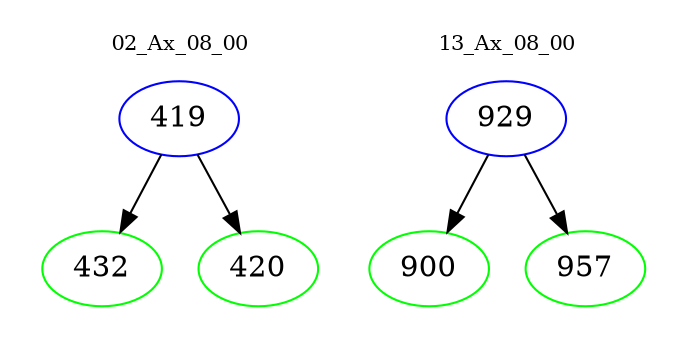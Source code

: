 digraph{
subgraph cluster_0 {
color = white
label = "02_Ax_08_00";
fontsize=10;
T0_419 [label="419", color="blue"]
T0_419 -> T0_432 [color="black"]
T0_432 [label="432", color="green"]
T0_419 -> T0_420 [color="black"]
T0_420 [label="420", color="green"]
}
subgraph cluster_1 {
color = white
label = "13_Ax_08_00";
fontsize=10;
T1_929 [label="929", color="blue"]
T1_929 -> T1_900 [color="black"]
T1_900 [label="900", color="green"]
T1_929 -> T1_957 [color="black"]
T1_957 [label="957", color="green"]
}
}
